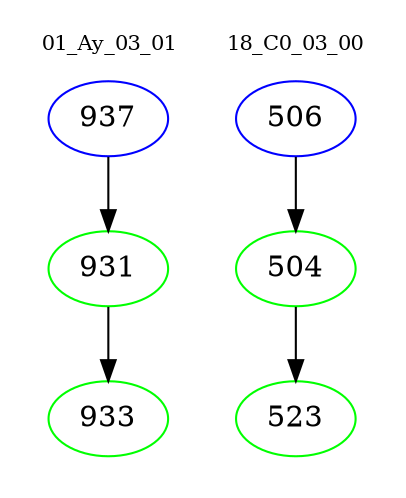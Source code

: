 digraph{
subgraph cluster_0 {
color = white
label = "01_Ay_03_01";
fontsize=10;
T0_937 [label="937", color="blue"]
T0_937 -> T0_931 [color="black"]
T0_931 [label="931", color="green"]
T0_931 -> T0_933 [color="black"]
T0_933 [label="933", color="green"]
}
subgraph cluster_1 {
color = white
label = "18_C0_03_00";
fontsize=10;
T1_506 [label="506", color="blue"]
T1_506 -> T1_504 [color="black"]
T1_504 [label="504", color="green"]
T1_504 -> T1_523 [color="black"]
T1_523 [label="523", color="green"]
}
}
